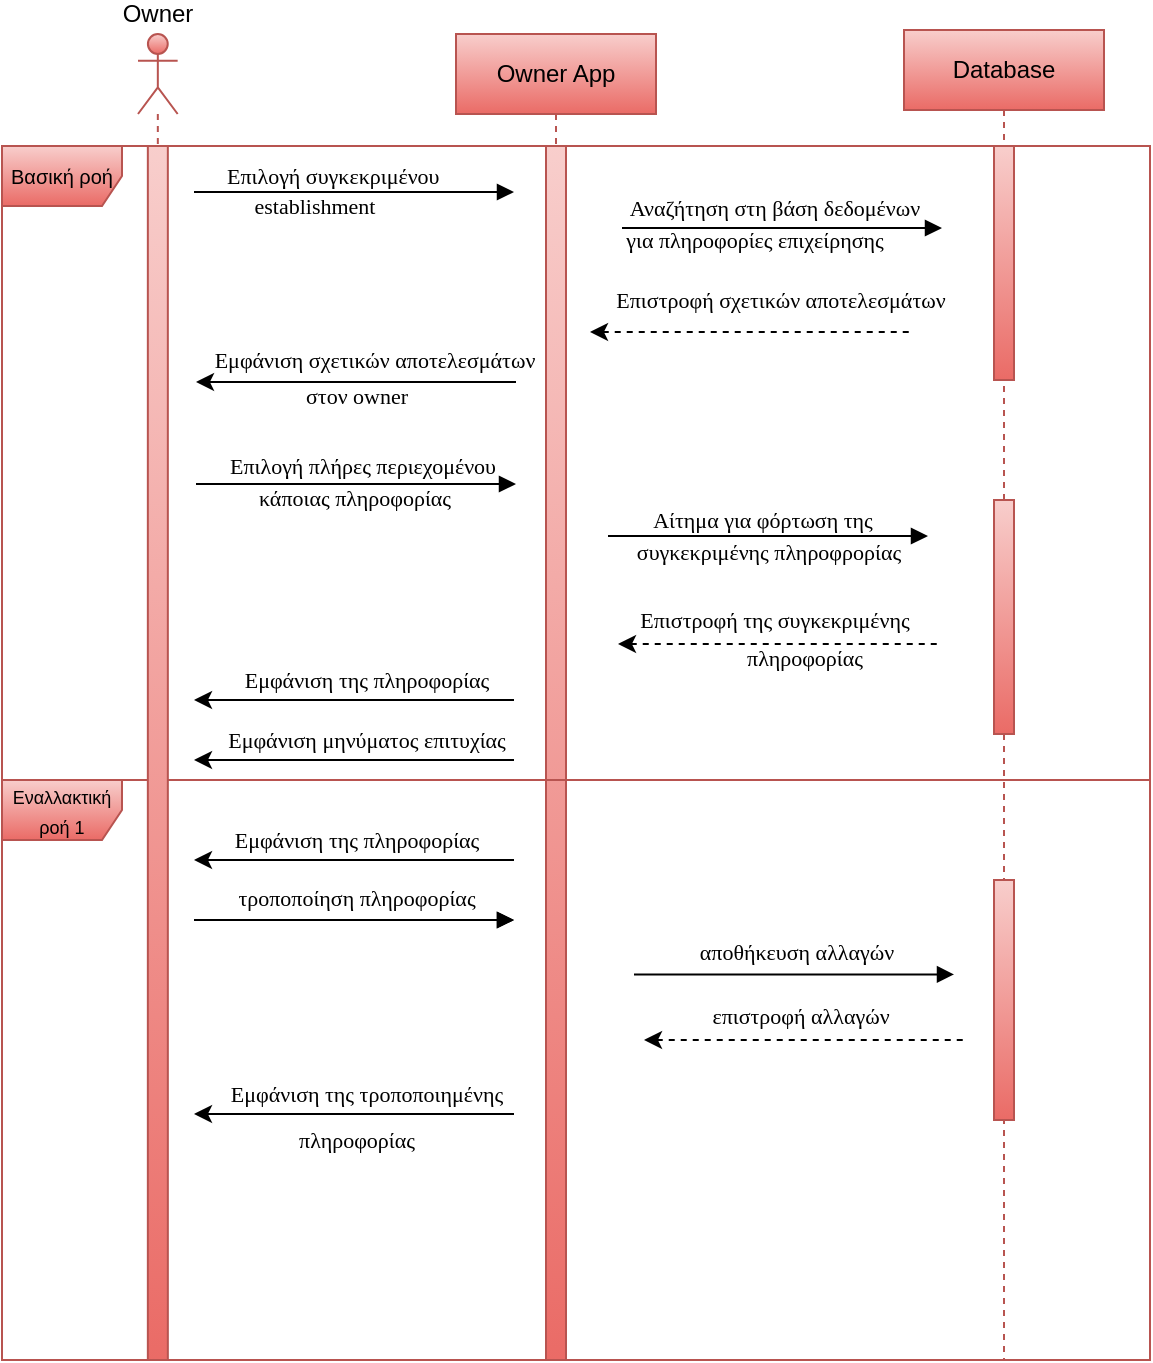 <mxfile version="24.2.5" type="device">
  <diagram name="Page-1" id="2YBvvXClWsGukQMizWep">
    <mxGraphModel dx="989" dy="577" grid="1" gridSize="10" guides="1" tooltips="1" connect="1" arrows="1" fold="1" page="1" pageScale="1" pageWidth="850" pageHeight="1100" math="0" shadow="0">
      <root>
        <mxCell id="0" />
        <mxCell id="1" parent="0" />
        <mxCell id="GnX_WBeSgIfLqOpjFVnE-1" value="Owner" style="shape=umlLifeline;perimeter=lifelinePerimeter;whiteSpace=wrap;html=1;container=1;dropTarget=0;collapsible=0;recursiveResize=0;outlineConnect=0;portConstraint=eastwest;newEdgeStyle={&quot;curved&quot;:0,&quot;rounded&quot;:0};participant=umlActor;horizontal=1;verticalAlign=middle;align=center;spacingTop=0;spacing=2;spacingBottom=60;fillColor=#f8cecc;gradientColor=#ea6b66;strokeColor=#b85450;" vertex="1" parent="1">
          <mxGeometry x="92" y="127" width="19.83" height="663" as="geometry" />
        </mxCell>
        <mxCell id="GnX_WBeSgIfLqOpjFVnE-2" value="Owner App" style="shape=umlLifeline;perimeter=lifelinePerimeter;whiteSpace=wrap;html=1;container=1;dropTarget=0;collapsible=0;recursiveResize=0;outlineConnect=0;portConstraint=eastwest;newEdgeStyle={&quot;curved&quot;:0,&quot;rounded&quot;:0};fillColor=#f8cecc;gradientColor=#ea6b66;strokeColor=#b85450;" vertex="1" parent="1">
          <mxGeometry x="251" y="127" width="100" height="663" as="geometry" />
        </mxCell>
        <mxCell id="GnX_WBeSgIfLqOpjFVnE-3" value="" style="html=1;points=[[0,0,0,0,5],[0,1,0,0,-5],[1,0,0,0,5],[1,1,0,0,-5]];perimeter=orthogonalPerimeter;outlineConnect=0;targetShapes=umlLifeline;portConstraint=eastwest;newEdgeStyle={&quot;curved&quot;:0,&quot;rounded&quot;:0};fillColor=#f8cecc;gradientColor=#ea6b66;strokeColor=#b85450;" vertex="1" parent="GnX_WBeSgIfLqOpjFVnE-2">
          <mxGeometry x="45" y="56" width="10" height="607" as="geometry" />
        </mxCell>
        <mxCell id="GnX_WBeSgIfLqOpjFVnE-4" value="Database" style="shape=umlLifeline;perimeter=lifelinePerimeter;whiteSpace=wrap;html=1;container=1;dropTarget=0;collapsible=0;recursiveResize=0;outlineConnect=0;portConstraint=eastwest;newEdgeStyle={&quot;curved&quot;:0,&quot;rounded&quot;:0};fontFamily=Helvetica;strokeColor=#b85450;align=center;verticalAlign=middle;fontSize=12;fontColor=default;fillColor=#f8cecc;gradientColor=#ea6b66;" vertex="1" parent="1">
          <mxGeometry x="475" y="125" width="100" height="665" as="geometry" />
        </mxCell>
        <mxCell id="GnX_WBeSgIfLqOpjFVnE-5" value="" style="endArrow=block;endFill=1;html=1;edgeStyle=orthogonalEdgeStyle;align=left;verticalAlign=top;rounded=0;fontFamily=comfortaa;" edge="1" parent="1">
          <mxGeometry x="-1" relative="1" as="geometry">
            <mxPoint x="120" y="206" as="sourcePoint" />
            <mxPoint x="280" y="206" as="targetPoint" />
          </mxGeometry>
        </mxCell>
        <mxCell id="GnX_WBeSgIfLqOpjFVnE-6" value="Επιλογή συγκεκριμένου&lt;span style=&quot;white-space: pre;&quot;&gt;&#x9;&lt;/span&gt;" style="edgeLabel;html=1;align=center;verticalAlign=middle;resizable=0;points=[];fontFamily=comfortaa;" connectable="0" vertex="1" parent="GnX_WBeSgIfLqOpjFVnE-5">
          <mxGeometry x="0.043" y="1" relative="1" as="geometry">
            <mxPoint x="-13" y="-7" as="offset" />
          </mxGeometry>
        </mxCell>
        <mxCell id="GnX_WBeSgIfLqOpjFVnE-7" value="establishment" style="edgeLabel;html=1;align=center;verticalAlign=middle;resizable=0;points=[];fontFamily=comfortaa;" connectable="0" vertex="1" parent="GnX_WBeSgIfLqOpjFVnE-5">
          <mxGeometry x="0.061" y="-3" relative="1" as="geometry">
            <mxPoint x="-25" y="4" as="offset" />
          </mxGeometry>
        </mxCell>
        <mxCell id="GnX_WBeSgIfLqOpjFVnE-8" value="" style="endArrow=block;endFill=1;html=1;edgeStyle=orthogonalEdgeStyle;align=left;verticalAlign=top;rounded=0;fontFamily=comfortaa;" edge="1" parent="1">
          <mxGeometry x="-1" relative="1" as="geometry">
            <mxPoint x="334" y="224" as="sourcePoint" />
            <mxPoint x="494" y="224" as="targetPoint" />
          </mxGeometry>
        </mxCell>
        <mxCell id="GnX_WBeSgIfLqOpjFVnE-9" value="Αναζήτηση στη βάση δεδομένων" style="edgeLabel;html=1;align=center;verticalAlign=middle;resizable=0;points=[];fontFamily=comfortaa;labelBackgroundColor=none;" connectable="0" vertex="1" parent="GnX_WBeSgIfLqOpjFVnE-8">
          <mxGeometry x="-0.188" y="2" relative="1" as="geometry">
            <mxPoint x="11" y="-8" as="offset" />
          </mxGeometry>
        </mxCell>
        <mxCell id="GnX_WBeSgIfLqOpjFVnE-10" value="για πληροφορίες επιχείρησης" style="edgeLabel;html=1;align=center;verticalAlign=middle;resizable=0;points=[];fontFamily=comfortaa;labelBackgroundColor=none;" connectable="0" vertex="1" parent="GnX_WBeSgIfLqOpjFVnE-8">
          <mxGeometry x="0.037" relative="1" as="geometry">
            <mxPoint x="-17" y="6" as="offset" />
          </mxGeometry>
        </mxCell>
        <mxCell id="GnX_WBeSgIfLqOpjFVnE-11" value="" style="endArrow=block;endFill=1;html=1;edgeStyle=orthogonalEdgeStyle;align=left;verticalAlign=top;rounded=0;fontFamily=comfortaa;" edge="1" parent="1">
          <mxGeometry x="-1" relative="1" as="geometry">
            <mxPoint x="121" y="352" as="sourcePoint" />
            <mxPoint x="281" y="352" as="targetPoint" />
          </mxGeometry>
        </mxCell>
        <mxCell id="GnX_WBeSgIfLqOpjFVnE-12" value="Επιλογή πλήρες περιεχομένου" style="edgeLabel;html=1;align=center;verticalAlign=middle;resizable=0;points=[];fontFamily=comfortaa;" connectable="0" vertex="1" parent="GnX_WBeSgIfLqOpjFVnE-11">
          <mxGeometry x="0.129" y="1" relative="1" as="geometry">
            <mxPoint x="-8" y="-8" as="offset" />
          </mxGeometry>
        </mxCell>
        <mxCell id="GnX_WBeSgIfLqOpjFVnE-13" value="κάποιας πληροφορίας" style="edgeLabel;html=1;align=center;verticalAlign=middle;resizable=0;points=[];fontFamily=comfortaa;" connectable="0" vertex="1" parent="GnX_WBeSgIfLqOpjFVnE-11">
          <mxGeometry x="0.172" y="-2" relative="1" as="geometry">
            <mxPoint x="-15" y="5" as="offset" />
          </mxGeometry>
        </mxCell>
        <mxCell id="GnX_WBeSgIfLqOpjFVnE-17" value="" style="endArrow=block;endFill=1;html=1;edgeStyle=orthogonalEdgeStyle;align=left;verticalAlign=top;rounded=0;fontFamily=comfortaa;" edge="1" parent="1">
          <mxGeometry x="-1" relative="1" as="geometry">
            <mxPoint x="327" y="378" as="sourcePoint" />
            <mxPoint x="487" y="378" as="targetPoint" />
          </mxGeometry>
        </mxCell>
        <mxCell id="GnX_WBeSgIfLqOpjFVnE-18" value="Αίτημα για φόρτωση της" style="edgeLabel;html=1;align=center;verticalAlign=middle;resizable=0;points=[];fontFamily=comfortaa;" connectable="0" vertex="1" parent="GnX_WBeSgIfLqOpjFVnE-17">
          <mxGeometry x="0.3" y="-1" relative="1" as="geometry">
            <mxPoint x="-27" y="-9" as="offset" />
          </mxGeometry>
        </mxCell>
        <mxCell id="GnX_WBeSgIfLqOpjFVnE-19" value="συγκεκριμένης πληροφρορίας" style="edgeLabel;html=1;align=center;verticalAlign=middle;resizable=0;points=[];fontFamily=comfortaa;" connectable="0" vertex="1" parent="GnX_WBeSgIfLqOpjFVnE-17">
          <mxGeometry x="0.231" y="-3" relative="1" as="geometry">
            <mxPoint x="-19" y="5" as="offset" />
          </mxGeometry>
        </mxCell>
        <mxCell id="GnX_WBeSgIfLqOpjFVnE-20" value="" style="endArrow=none;endFill=0;html=1;edgeStyle=orthogonalEdgeStyle;align=left;verticalAlign=top;rounded=0;startArrow=classic;startFill=1;dashed=1;fontFamily=comfortaa;" edge="1" parent="1">
          <mxGeometry x="-1" relative="1" as="geometry">
            <mxPoint x="318" y="276" as="sourcePoint" />
            <mxPoint x="478" y="276" as="targetPoint" />
          </mxGeometry>
        </mxCell>
        <mxCell id="GnX_WBeSgIfLqOpjFVnE-21" value="Επιστροφή σχετικών αποτελεσμάτων" style="edgeLabel;html=1;align=center;verticalAlign=middle;resizable=0;points=[];fontFamily=comfortaa;" connectable="0" vertex="1" parent="GnX_WBeSgIfLqOpjFVnE-20">
          <mxGeometry x="-0.324" y="2" relative="1" as="geometry">
            <mxPoint x="41" y="-14" as="offset" />
          </mxGeometry>
        </mxCell>
        <mxCell id="GnX_WBeSgIfLqOpjFVnE-22" value="" style="endArrow=none;endFill=0;html=1;edgeStyle=orthogonalEdgeStyle;align=left;verticalAlign=top;rounded=0;startArrow=classic;startFill=1;fontFamily=comfortaa;" edge="1" parent="1">
          <mxGeometry x="-1" relative="1" as="geometry">
            <mxPoint x="120" y="460" as="sourcePoint" />
            <mxPoint x="280" y="460" as="targetPoint" />
          </mxGeometry>
        </mxCell>
        <mxCell id="GnX_WBeSgIfLqOpjFVnE-23" value="&lt;font&gt;Εμφάνιση της πληροφορίας&lt;/font&gt;" style="edgeLabel;html=1;align=center;verticalAlign=middle;resizable=0;points=[];fontFamily=comfortaa;labelBackgroundColor=none;" connectable="0" vertex="1" parent="GnX_WBeSgIfLqOpjFVnE-22">
          <mxGeometry x="-0.133" relative="1" as="geometry">
            <mxPoint x="16" y="-10" as="offset" />
          </mxGeometry>
        </mxCell>
        <mxCell id="GnX_WBeSgIfLqOpjFVnE-25" value="" style="endArrow=none;endFill=0;html=1;edgeStyle=orthogonalEdgeStyle;align=left;verticalAlign=top;rounded=0;startArrow=classic;startFill=1;fontFamily=comfortaa;dashed=1;" edge="1" parent="1">
          <mxGeometry x="-1" relative="1" as="geometry">
            <mxPoint x="332" y="432" as="sourcePoint" />
            <mxPoint x="492" y="432" as="targetPoint" />
          </mxGeometry>
        </mxCell>
        <mxCell id="GnX_WBeSgIfLqOpjFVnE-26" value="Επιστροφή της συγκεκριμένης" style="edgeLabel;html=1;align=center;verticalAlign=middle;resizable=0;points=[];fontFamily=comfortaa;" connectable="0" vertex="1" parent="GnX_WBeSgIfLqOpjFVnE-25">
          <mxGeometry x="-0.125" relative="1" as="geometry">
            <mxPoint x="8" y="-12" as="offset" />
          </mxGeometry>
        </mxCell>
        <mxCell id="GnX_WBeSgIfLqOpjFVnE-27" value="πληροφορίας" style="edgeLabel;html=1;align=center;verticalAlign=middle;resizable=0;points=[];fontFamily=comfortaa;" connectable="0" vertex="1" parent="GnX_WBeSgIfLqOpjFVnE-25">
          <mxGeometry x="0.418" y="-2" relative="1" as="geometry">
            <mxPoint x="-21" y="5" as="offset" />
          </mxGeometry>
        </mxCell>
        <mxCell id="GnX_WBeSgIfLqOpjFVnE-28" value="" style="endArrow=none;endFill=0;html=1;edgeStyle=orthogonalEdgeStyle;align=left;verticalAlign=top;rounded=0;startArrow=classic;startFill=1;fontFamily=comfortaa;" edge="1" parent="1">
          <mxGeometry x="-1" relative="1" as="geometry">
            <mxPoint x="121" y="301" as="sourcePoint" />
            <mxPoint x="281" y="301" as="targetPoint" />
          </mxGeometry>
        </mxCell>
        <mxCell id="GnX_WBeSgIfLqOpjFVnE-30" value="στον owner" style="edgeLabel;html=1;align=center;verticalAlign=middle;resizable=0;points=[];fontFamily=comfortaa;" connectable="0" vertex="1" parent="GnX_WBeSgIfLqOpjFVnE-28">
          <mxGeometry x="0.009" y="2" relative="1" as="geometry">
            <mxPoint x="-1" y="9" as="offset" />
          </mxGeometry>
        </mxCell>
        <mxCell id="GnX_WBeSgIfLqOpjFVnE-29" value="Εμφάνιση σχετικών αποτελεσμάτων" style="edgeLabel;html=1;align=center;verticalAlign=middle;resizable=0;points=[];fontFamily=comfortaa;labelBackgroundColor=none;" connectable="0" vertex="1" parent="GnX_WBeSgIfLqOpjFVnE-28">
          <mxGeometry x="0.259" y="1" relative="1" as="geometry">
            <mxPoint x="-12" y="-10" as="offset" />
          </mxGeometry>
        </mxCell>
        <mxCell id="GnX_WBeSgIfLqOpjFVnE-31" value="&lt;font style=&quot;font-size: 10px;&quot;&gt;Βασική ροή&lt;/font&gt;" style="shape=umlFrame;whiteSpace=wrap;html=1;pointerEvents=0;fillColor=#f8cecc;gradientColor=#ea6b66;strokeColor=#b85450;" vertex="1" parent="1">
          <mxGeometry x="24" y="183" width="574" height="317" as="geometry" />
        </mxCell>
        <mxCell id="GnX_WBeSgIfLqOpjFVnE-32" value="&lt;font style=&quot;font-size: 9px;&quot;&gt;Εναλλακτική ροή 1&lt;/font&gt;" style="shape=umlFrame;whiteSpace=wrap;html=1;pointerEvents=0;fontFamily=Helvetica;fontSize=12;strokeColor=#b85450;align=center;verticalAlign=middle;fontColor=default;fillColor=#f8cecc;gradientColor=#ea6b66;" vertex="1" parent="1">
          <mxGeometry x="24" y="500" width="574" height="290" as="geometry" />
        </mxCell>
        <mxCell id="GnX_WBeSgIfLqOpjFVnE-70" value="" style="html=1;points=[[0,0,0,0,5],[0,1,0,0,-5],[1,0,0,0,5],[1,1,0,0,-5]];perimeter=orthogonalPerimeter;outlineConnect=0;targetShapes=umlLifeline;portConstraint=eastwest;newEdgeStyle={&quot;curved&quot;:0,&quot;rounded&quot;:0};fillColor=#f8cecc;gradientColor=#ea6b66;strokeColor=#b85450;" vertex="1" parent="1">
          <mxGeometry x="520" y="183" width="10" height="117" as="geometry" />
        </mxCell>
        <mxCell id="GnX_WBeSgIfLqOpjFVnE-71" value="" style="html=1;points=[[0,0,0,0,5],[0,1,0,0,-5],[1,0,0,0,5],[1,1,0,0,-5]];perimeter=orthogonalPerimeter;outlineConnect=0;targetShapes=umlLifeline;portConstraint=eastwest;newEdgeStyle={&quot;curved&quot;:0,&quot;rounded&quot;:0};fillColor=#f8cecc;gradientColor=#ea6b66;strokeColor=#b85450;" vertex="1" parent="1">
          <mxGeometry x="520" y="360" width="10" height="117" as="geometry" />
        </mxCell>
        <mxCell id="GnX_WBeSgIfLqOpjFVnE-72" value="" style="html=1;points=[[0,0,0,0,5],[0,1,0,0,-5],[1,0,0,0,5],[1,1,0,0,-5]];perimeter=orthogonalPerimeter;outlineConnect=0;targetShapes=umlLifeline;portConstraint=eastwest;newEdgeStyle={&quot;curved&quot;:0,&quot;rounded&quot;:0};fillColor=#f8cecc;gradientColor=#ea6b66;strokeColor=#b85450;" vertex="1" parent="1">
          <mxGeometry x="520" y="550" width="10" height="120" as="geometry" />
        </mxCell>
        <mxCell id="GnX_WBeSgIfLqOpjFVnE-69" value="" style="html=1;points=[[0,0,0,0,5],[0,1,0,0,-5],[1,0,0,0,5],[1,1,0,0,-5]];perimeter=orthogonalPerimeter;outlineConnect=0;targetShapes=umlLifeline;portConstraint=eastwest;newEdgeStyle={&quot;curved&quot;:0,&quot;rounded&quot;:0};fillColor=#f8cecc;gradientColor=#ea6b66;strokeColor=#b85450;" vertex="1" parent="1">
          <mxGeometry x="96.92" y="183" width="10" height="607" as="geometry" />
        </mxCell>
        <mxCell id="GnX_WBeSgIfLqOpjFVnE-75" value="" style="endArrow=none;endFill=0;html=1;edgeStyle=orthogonalEdgeStyle;align=left;verticalAlign=top;rounded=0;startArrow=classic;startFill=1;fontFamily=comfortaa;" edge="1" parent="1">
          <mxGeometry x="-1" relative="1" as="geometry">
            <mxPoint x="120" y="490" as="sourcePoint" />
            <mxPoint x="280" y="490" as="targetPoint" />
          </mxGeometry>
        </mxCell>
        <mxCell id="GnX_WBeSgIfLqOpjFVnE-76" value="Εμφάνιση μηνύματος επιτυχίας" style="edgeLabel;html=1;align=center;verticalAlign=middle;resizable=0;points=[];fontFamily=comfortaa;labelBackgroundColor=none;" connectable="0" vertex="1" parent="GnX_WBeSgIfLqOpjFVnE-75">
          <mxGeometry x="-0.133" relative="1" as="geometry">
            <mxPoint x="16" y="-10" as="offset" />
          </mxGeometry>
        </mxCell>
        <mxCell id="GnX_WBeSgIfLqOpjFVnE-77" value="" style="endArrow=none;endFill=0;html=1;edgeStyle=orthogonalEdgeStyle;align=left;verticalAlign=top;rounded=0;startArrow=classic;startFill=1;fontFamily=comfortaa;" edge="1" parent="1">
          <mxGeometry x="-1" relative="1" as="geometry">
            <mxPoint x="120" y="540" as="sourcePoint" />
            <mxPoint x="280" y="540" as="targetPoint" />
          </mxGeometry>
        </mxCell>
        <mxCell id="GnX_WBeSgIfLqOpjFVnE-78" value="&lt;font&gt;Εμφάνιση της πληροφορίας&lt;/font&gt;" style="edgeLabel;html=1;align=center;verticalAlign=middle;resizable=0;points=[];fontFamily=comfortaa;labelBackgroundColor=none;" connectable="0" vertex="1" parent="GnX_WBeSgIfLqOpjFVnE-77">
          <mxGeometry x="-0.133" relative="1" as="geometry">
            <mxPoint x="11" y="-10" as="offset" />
          </mxGeometry>
        </mxCell>
        <mxCell id="GnX_WBeSgIfLqOpjFVnE-79" value="" style="endArrow=block;endFill=1;html=1;edgeStyle=orthogonalEdgeStyle;align=left;verticalAlign=top;rounded=0;fontFamily=comfortaa;" edge="1" parent="1">
          <mxGeometry x="-1" relative="1" as="geometry">
            <mxPoint x="120" y="570" as="sourcePoint" />
            <mxPoint x="280" y="570" as="targetPoint" />
          </mxGeometry>
        </mxCell>
        <mxCell id="GnX_WBeSgIfLqOpjFVnE-80" value="τροποποίηση πληροφορίας" style="edgeLabel;html=1;align=center;verticalAlign=middle;resizable=0;points=[];fontFamily=comfortaa;" connectable="0" vertex="1" parent="GnX_WBeSgIfLqOpjFVnE-79">
          <mxGeometry x="0.043" y="1" relative="1" as="geometry">
            <mxPoint x="-3" y="-10" as="offset" />
          </mxGeometry>
        </mxCell>
        <mxCell id="GnX_WBeSgIfLqOpjFVnE-82" value="" style="endArrow=block;endFill=1;html=1;edgeStyle=orthogonalEdgeStyle;align=left;verticalAlign=top;rounded=0;fontFamily=comfortaa;" edge="1" parent="1">
          <mxGeometry x="-1" relative="1" as="geometry">
            <mxPoint x="120" y="570" as="sourcePoint" />
            <mxPoint x="280" y="570" as="targetPoint" />
          </mxGeometry>
        </mxCell>
        <mxCell id="GnX_WBeSgIfLqOpjFVnE-83" value="τροποποίηση πληροφορίας" style="edgeLabel;html=1;align=center;verticalAlign=middle;resizable=0;points=[];fontFamily=comfortaa;" connectable="0" vertex="1" parent="GnX_WBeSgIfLqOpjFVnE-82">
          <mxGeometry x="0.043" y="1" relative="1" as="geometry">
            <mxPoint x="-3" y="-10" as="offset" />
          </mxGeometry>
        </mxCell>
        <mxCell id="GnX_WBeSgIfLqOpjFVnE-85" value="" style="endArrow=block;endFill=1;html=1;edgeStyle=orthogonalEdgeStyle;align=left;verticalAlign=top;rounded=0;fontFamily=comfortaa;" edge="1" parent="1">
          <mxGeometry x="-1" relative="1" as="geometry">
            <mxPoint x="340" y="597.21" as="sourcePoint" />
            <mxPoint x="500" y="597.21" as="targetPoint" />
          </mxGeometry>
        </mxCell>
        <mxCell id="GnX_WBeSgIfLqOpjFVnE-86" value="αποθήκευση αλλαγών" style="edgeLabel;html=1;align=center;verticalAlign=middle;resizable=0;points=[];fontFamily=comfortaa;" connectable="0" vertex="1" parent="GnX_WBeSgIfLqOpjFVnE-85">
          <mxGeometry x="0.043" y="1" relative="1" as="geometry">
            <mxPoint x="-3" y="-10" as="offset" />
          </mxGeometry>
        </mxCell>
        <mxCell id="GnX_WBeSgIfLqOpjFVnE-87" value="" style="endArrow=none;endFill=0;html=1;edgeStyle=orthogonalEdgeStyle;align=left;verticalAlign=top;rounded=0;startArrow=classic;startFill=1;fontFamily=comfortaa;dashed=1;" edge="1" parent="1">
          <mxGeometry x="-1" relative="1" as="geometry">
            <mxPoint x="345" y="630" as="sourcePoint" />
            <mxPoint x="505" y="630" as="targetPoint" />
          </mxGeometry>
        </mxCell>
        <mxCell id="GnX_WBeSgIfLqOpjFVnE-88" value="επιστροφή αλλαγών" style="edgeLabel;html=1;align=center;verticalAlign=middle;resizable=0;points=[];fontFamily=comfortaa;" connectable="0" vertex="1" parent="GnX_WBeSgIfLqOpjFVnE-87">
          <mxGeometry x="-0.125" relative="1" as="geometry">
            <mxPoint x="8" y="-12" as="offset" />
          </mxGeometry>
        </mxCell>
        <mxCell id="GnX_WBeSgIfLqOpjFVnE-90" value="" style="endArrow=none;endFill=0;html=1;edgeStyle=orthogonalEdgeStyle;align=left;verticalAlign=top;rounded=0;startArrow=classic;startFill=1;fontFamily=comfortaa;" edge="1" parent="1">
          <mxGeometry x="-1" relative="1" as="geometry">
            <mxPoint x="120" y="667" as="sourcePoint" />
            <mxPoint x="280" y="667" as="targetPoint" />
          </mxGeometry>
        </mxCell>
        <mxCell id="GnX_WBeSgIfLqOpjFVnE-91" value="&lt;font&gt;Εμφάνιση της τροποποιημένης&lt;/font&gt;" style="edgeLabel;html=1;align=center;verticalAlign=middle;resizable=0;points=[];fontFamily=comfortaa;labelBackgroundColor=none;" connectable="0" vertex="1" parent="GnX_WBeSgIfLqOpjFVnE-90">
          <mxGeometry x="-0.133" relative="1" as="geometry">
            <mxPoint x="16" y="-10" as="offset" />
          </mxGeometry>
        </mxCell>
        <mxCell id="GnX_WBeSgIfLqOpjFVnE-92" value="&lt;font&gt;πληροφορίας&lt;/font&gt;" style="edgeLabel;html=1;align=center;verticalAlign=middle;resizable=0;points=[];fontFamily=comfortaa;labelBackgroundColor=none;" connectable="0" vertex="1" parent="GnX_WBeSgIfLqOpjFVnE-90">
          <mxGeometry x="-0.133" relative="1" as="geometry">
            <mxPoint x="11" y="13" as="offset" />
          </mxGeometry>
        </mxCell>
      </root>
    </mxGraphModel>
  </diagram>
</mxfile>
